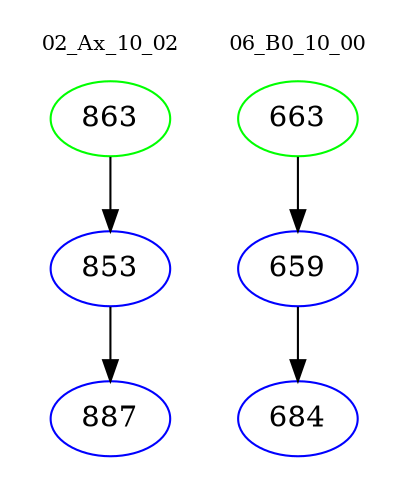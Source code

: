 digraph{
subgraph cluster_0 {
color = white
label = "02_Ax_10_02";
fontsize=10;
T0_863 [label="863", color="green"]
T0_863 -> T0_853 [color="black"]
T0_853 [label="853", color="blue"]
T0_853 -> T0_887 [color="black"]
T0_887 [label="887", color="blue"]
}
subgraph cluster_1 {
color = white
label = "06_B0_10_00";
fontsize=10;
T1_663 [label="663", color="green"]
T1_663 -> T1_659 [color="black"]
T1_659 [label="659", color="blue"]
T1_659 -> T1_684 [color="black"]
T1_684 [label="684", color="blue"]
}
}
